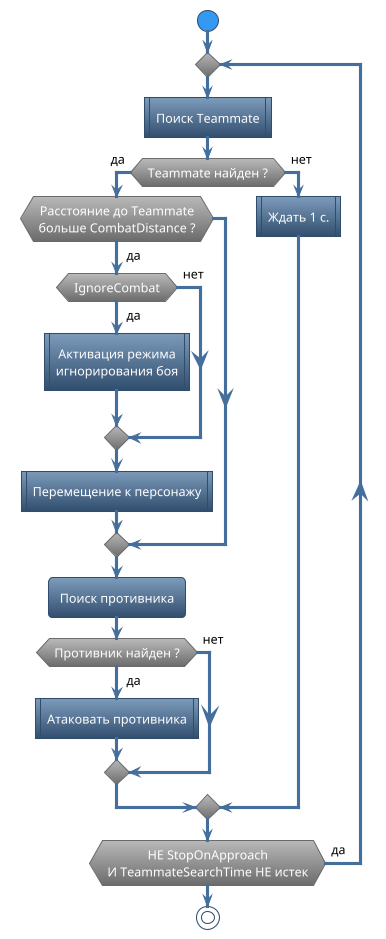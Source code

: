 @startuml
!theme spacelab
skinparam DefaultTextAlignment Center
start
repeat
:Поиск Teammate|
if(Teammate найден ?) then (<color:black>да) 
    if(Расстояние до Teammate\nбольше CombatDistance ?) then (<color:black>да)
        if (IgnoreCombat) then (<color:black>да)
            :Активация режима\nигнорирования боя|
        else (<color:black>нет)
        endif
        :Перемещение к персонажу|
    endif
    :Поиск противника;
    if(Противник найден ?) then (<color:black>да)
        :Атаковать противника|
    else (<color:black>нет)
    endif

else (<color:black>нет)
    :Ждать 1 с.|
endif
repeat while (НЕ StopOnApproach\nИ TeammateSearchTime НЕ истек) is (<color:black>да)
stop

@enduml
